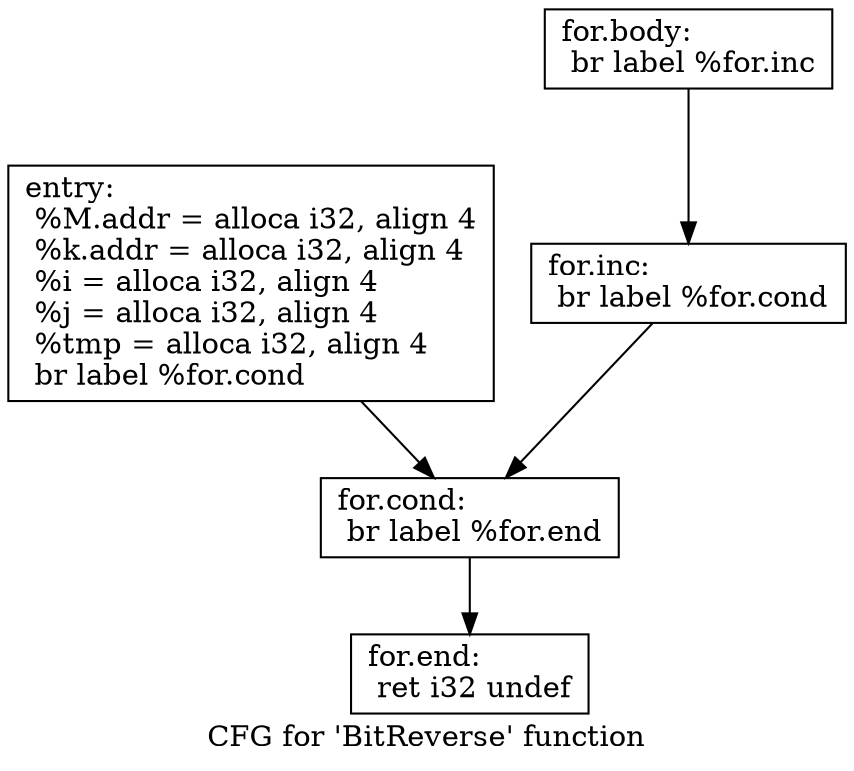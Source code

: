 digraph "CFG for 'BitReverse' function" {
	label="CFG for 'BitReverse' function";

	Node0x5d903c0 [shape=record,label="{entry:\l  %M.addr = alloca i32, align 4\l  %k.addr = alloca i32, align 4\l  %i = alloca i32, align 4\l  %j = alloca i32, align 4\l  %tmp = alloca i32, align 4\l  br label %for.cond\l}"];
	Node0x5d903c0 -> Node0x5dd5d50;
	Node0x5dd5d50 [shape=record,label="{for.cond:                                         \l  br label %for.end\l}"];
	Node0x5dd5d50 -> Node0x5dd5e40;
	Node0x5dd5da0 [shape=record,label="{for.body:                                         \l  br label %for.inc\l}"];
	Node0x5dd5da0 -> Node0x5dd5df0;
	Node0x5dd5df0 [shape=record,label="{for.inc:                                          \l  br label %for.cond\l}"];
	Node0x5dd5df0 -> Node0x5dd5d50;
	Node0x5dd5e40 [shape=record,label="{for.end:                                          \l  ret i32 undef\l}"];
}
